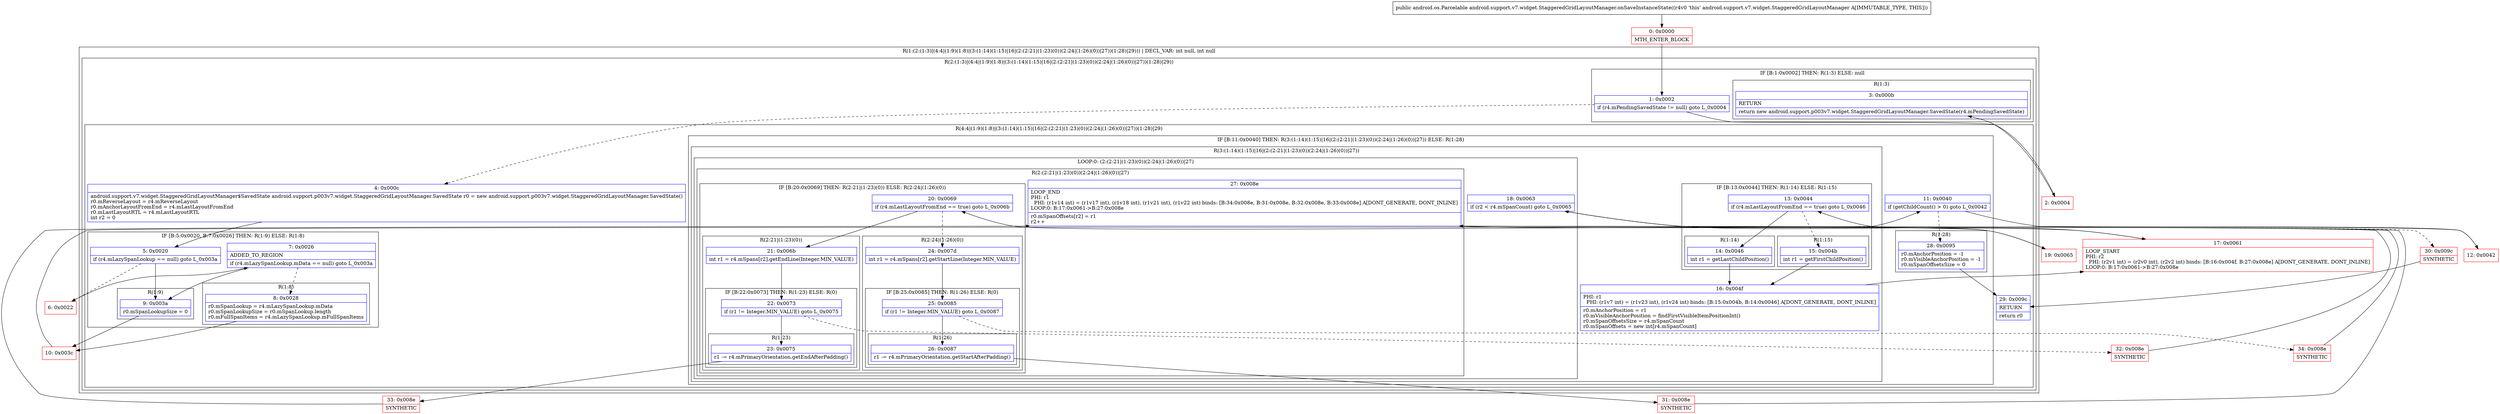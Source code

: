 digraph "CFG forandroid.support.v7.widget.StaggeredGridLayoutManager.onSaveInstanceState()Landroid\/os\/Parcelable;" {
subgraph cluster_Region_268507986 {
label = "R(1:(2:(1:3)|(4:4|(1:9)(1:8)|(3:(1:14)(1:15)|16|(2:(2:21|(1:23)(0))(2:24|(1:26)(0))|27))(1:28)|29))) | DECL_VAR: int null, int null\l";
node [shape=record,color=blue];
subgraph cluster_Region_1362794145 {
label = "R(2:(1:3)|(4:4|(1:9)(1:8)|(3:(1:14)(1:15)|16|(2:(2:21|(1:23)(0))(2:24|(1:26)(0))|27))(1:28)|29))";
node [shape=record,color=blue];
subgraph cluster_IfRegion_421270379 {
label = "IF [B:1:0x0002] THEN: R(1:3) ELSE: null";
node [shape=record,color=blue];
Node_1 [shape=record,label="{1\:\ 0x0002|if (r4.mPendingSavedState != null) goto L_0x0004\l}"];
subgraph cluster_Region_1458093521 {
label = "R(1:3)";
node [shape=record,color=blue];
Node_3 [shape=record,label="{3\:\ 0x000b|RETURN\l|return new android.support.p003v7.widget.StaggeredGridLayoutManager.SavedState(r4.mPendingSavedState)\l}"];
}
}
subgraph cluster_Region_1892325190 {
label = "R(4:4|(1:9)(1:8)|(3:(1:14)(1:15)|16|(2:(2:21|(1:23)(0))(2:24|(1:26)(0))|27))(1:28)|29)";
node [shape=record,color=blue];
Node_4 [shape=record,label="{4\:\ 0x000c|android.support.v7.widget.StaggeredGridLayoutManager$SavedState android.support.p003v7.widget.StaggeredGridLayoutManager.SavedState r0 = new android.support.p003v7.widget.StaggeredGridLayoutManager.SavedState()\lr0.mReverseLayout = r4.mReverseLayout\lr0.mAnchorLayoutFromEnd = r4.mLastLayoutFromEnd\lr0.mLastLayoutRTL = r4.mLastLayoutRTL\lint r2 = 0\l}"];
subgraph cluster_IfRegion_1319888853 {
label = "IF [B:5:0x0020, B:7:0x0026] THEN: R(1:9) ELSE: R(1:8)";
node [shape=record,color=blue];
Node_5 [shape=record,label="{5\:\ 0x0020|if (r4.mLazySpanLookup == null) goto L_0x003a\l}"];
Node_7 [shape=record,label="{7\:\ 0x0026|ADDED_TO_REGION\l|if (r4.mLazySpanLookup.mData == null) goto L_0x003a\l}"];
subgraph cluster_Region_1174199102 {
label = "R(1:9)";
node [shape=record,color=blue];
Node_9 [shape=record,label="{9\:\ 0x003a|r0.mSpanLookupSize = 0\l}"];
}
subgraph cluster_Region_174924811 {
label = "R(1:8)";
node [shape=record,color=blue];
Node_8 [shape=record,label="{8\:\ 0x0028|r0.mSpanLookup = r4.mLazySpanLookup.mData\lr0.mSpanLookupSize = r0.mSpanLookup.length\lr0.mFullSpanItems = r4.mLazySpanLookup.mFullSpanItems\l}"];
}
}
subgraph cluster_IfRegion_1260515135 {
label = "IF [B:11:0x0040] THEN: R(3:(1:14)(1:15)|16|(2:(2:21|(1:23)(0))(2:24|(1:26)(0))|27)) ELSE: R(1:28)";
node [shape=record,color=blue];
Node_11 [shape=record,label="{11\:\ 0x0040|if (getChildCount() \> 0) goto L_0x0042\l}"];
subgraph cluster_Region_688059940 {
label = "R(3:(1:14)(1:15)|16|(2:(2:21|(1:23)(0))(2:24|(1:26)(0))|27))";
node [shape=record,color=blue];
subgraph cluster_IfRegion_853490299 {
label = "IF [B:13:0x0044] THEN: R(1:14) ELSE: R(1:15)";
node [shape=record,color=blue];
Node_13 [shape=record,label="{13\:\ 0x0044|if (r4.mLastLayoutFromEnd == true) goto L_0x0046\l}"];
subgraph cluster_Region_1562890936 {
label = "R(1:14)";
node [shape=record,color=blue];
Node_14 [shape=record,label="{14\:\ 0x0046|int r1 = getLastChildPosition()\l}"];
}
subgraph cluster_Region_1612413035 {
label = "R(1:15)";
node [shape=record,color=blue];
Node_15 [shape=record,label="{15\:\ 0x004b|int r1 = getFirstChildPosition()\l}"];
}
}
Node_16 [shape=record,label="{16\:\ 0x004f|PHI: r1 \l  PHI: (r1v7 int) = (r1v23 int), (r1v24 int) binds: [B:15:0x004b, B:14:0x0046] A[DONT_GENERATE, DONT_INLINE]\l|r0.mAnchorPosition = r1\lr0.mVisibleAnchorPosition = findFirstVisibleItemPositionInt()\lr0.mSpanOffsetsSize = r4.mSpanCount\lr0.mSpanOffsets = new int[r4.mSpanCount]\l}"];
subgraph cluster_LoopRegion_1308495847 {
label = "LOOP:0: (2:(2:21|(1:23)(0))(2:24|(1:26)(0))|27)";
node [shape=record,color=blue];
Node_18 [shape=record,label="{18\:\ 0x0063|if (r2 \< r4.mSpanCount) goto L_0x0065\l}"];
subgraph cluster_Region_223753445 {
label = "R(2:(2:21|(1:23)(0))(2:24|(1:26)(0))|27)";
node [shape=record,color=blue];
subgraph cluster_IfRegion_566894532 {
label = "IF [B:20:0x0069] THEN: R(2:21|(1:23)(0)) ELSE: R(2:24|(1:26)(0))";
node [shape=record,color=blue];
Node_20 [shape=record,label="{20\:\ 0x0069|if (r4.mLastLayoutFromEnd == true) goto L_0x006b\l}"];
subgraph cluster_Region_1945330602 {
label = "R(2:21|(1:23)(0))";
node [shape=record,color=blue];
Node_21 [shape=record,label="{21\:\ 0x006b|int r1 = r4.mSpans[r2].getEndLine(Integer.MIN_VALUE)\l}"];
subgraph cluster_IfRegion_818860391 {
label = "IF [B:22:0x0073] THEN: R(1:23) ELSE: R(0)";
node [shape=record,color=blue];
Node_22 [shape=record,label="{22\:\ 0x0073|if (r1 != Integer.MIN_VALUE) goto L_0x0075\l}"];
subgraph cluster_Region_237323748 {
label = "R(1:23)";
node [shape=record,color=blue];
Node_23 [shape=record,label="{23\:\ 0x0075|r1 \-= r4.mPrimaryOrientation.getEndAfterPadding()\l}"];
}
subgraph cluster_Region_1951570006 {
label = "R(0)";
node [shape=record,color=blue];
}
}
}
subgraph cluster_Region_1329500205 {
label = "R(2:24|(1:26)(0))";
node [shape=record,color=blue];
Node_24 [shape=record,label="{24\:\ 0x007d|int r1 = r4.mSpans[r2].getStartLine(Integer.MIN_VALUE)\l}"];
subgraph cluster_IfRegion_1058367557 {
label = "IF [B:25:0x0085] THEN: R(1:26) ELSE: R(0)";
node [shape=record,color=blue];
Node_25 [shape=record,label="{25\:\ 0x0085|if (r1 != Integer.MIN_VALUE) goto L_0x0087\l}"];
subgraph cluster_Region_899744901 {
label = "R(1:26)";
node [shape=record,color=blue];
Node_26 [shape=record,label="{26\:\ 0x0087|r1 \-= r4.mPrimaryOrientation.getStartAfterPadding()\l}"];
}
subgraph cluster_Region_1322284124 {
label = "R(0)";
node [shape=record,color=blue];
}
}
}
}
Node_27 [shape=record,label="{27\:\ 0x008e|LOOP_END\lPHI: r1 \l  PHI: (r1v14 int) = (r1v17 int), (r1v18 int), (r1v21 int), (r1v22 int) binds: [B:34:0x008e, B:31:0x008e, B:32:0x008e, B:33:0x008e] A[DONT_GENERATE, DONT_INLINE]\lLOOP:0: B:17:0x0061\-\>B:27:0x008e\l|r0.mSpanOffsets[r2] = r1\lr2++\l}"];
}
}
}
subgraph cluster_Region_777005914 {
label = "R(1:28)";
node [shape=record,color=blue];
Node_28 [shape=record,label="{28\:\ 0x0095|r0.mAnchorPosition = \-1\lr0.mVisibleAnchorPosition = \-1\lr0.mSpanOffsetsSize = 0\l}"];
}
}
Node_29 [shape=record,label="{29\:\ 0x009c|RETURN\l|return r0\l}"];
}
}
}
Node_0 [shape=record,color=red,label="{0\:\ 0x0000|MTH_ENTER_BLOCK\l}"];
Node_2 [shape=record,color=red,label="{2\:\ 0x0004}"];
Node_6 [shape=record,color=red,label="{6\:\ 0x0022}"];
Node_10 [shape=record,color=red,label="{10\:\ 0x003c}"];
Node_12 [shape=record,color=red,label="{12\:\ 0x0042}"];
Node_17 [shape=record,color=red,label="{17\:\ 0x0061|LOOP_START\lPHI: r2 \l  PHI: (r2v1 int) = (r2v0 int), (r2v2 int) binds: [B:16:0x004f, B:27:0x008e] A[DONT_GENERATE, DONT_INLINE]\lLOOP:0: B:17:0x0061\-\>B:27:0x008e\l}"];
Node_19 [shape=record,color=red,label="{19\:\ 0x0065}"];
Node_30 [shape=record,color=red,label="{30\:\ 0x009c|SYNTHETIC\l}"];
Node_31 [shape=record,color=red,label="{31\:\ 0x008e|SYNTHETIC\l}"];
Node_32 [shape=record,color=red,label="{32\:\ 0x008e|SYNTHETIC\l}"];
Node_33 [shape=record,color=red,label="{33\:\ 0x008e|SYNTHETIC\l}"];
Node_34 [shape=record,color=red,label="{34\:\ 0x008e|SYNTHETIC\l}"];
MethodNode[shape=record,label="{public android.os.Parcelable android.support.v7.widget.StaggeredGridLayoutManager.onSaveInstanceState((r4v0 'this' android.support.v7.widget.StaggeredGridLayoutManager A[IMMUTABLE_TYPE, THIS])) }"];
MethodNode -> Node_0;
Node_1 -> Node_2;
Node_1 -> Node_4[style=dashed];
Node_4 -> Node_5;
Node_5 -> Node_6[style=dashed];
Node_5 -> Node_9;
Node_7 -> Node_8[style=dashed];
Node_7 -> Node_9;
Node_9 -> Node_10;
Node_8 -> Node_10;
Node_11 -> Node_12;
Node_11 -> Node_28[style=dashed];
Node_13 -> Node_14;
Node_13 -> Node_15[style=dashed];
Node_14 -> Node_16;
Node_15 -> Node_16;
Node_16 -> Node_17;
Node_18 -> Node_19;
Node_18 -> Node_30[style=dashed];
Node_20 -> Node_21;
Node_20 -> Node_24[style=dashed];
Node_21 -> Node_22;
Node_22 -> Node_23;
Node_22 -> Node_32[style=dashed];
Node_23 -> Node_33;
Node_24 -> Node_25;
Node_25 -> Node_26;
Node_25 -> Node_34[style=dashed];
Node_26 -> Node_31;
Node_27 -> Node_17;
Node_28 -> Node_29;
Node_0 -> Node_1;
Node_2 -> Node_3;
Node_6 -> Node_7;
Node_10 -> Node_11;
Node_12 -> Node_13;
Node_17 -> Node_18;
Node_19 -> Node_20;
Node_30 -> Node_29;
Node_31 -> Node_27;
Node_32 -> Node_27;
Node_33 -> Node_27;
Node_34 -> Node_27;
}

